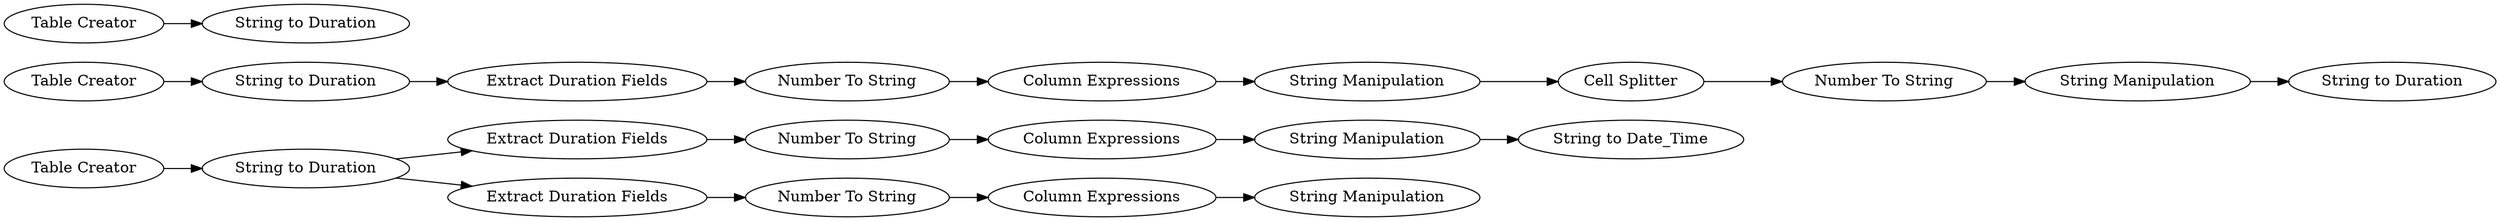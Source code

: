 digraph {
	15 [label="Table Creator"]
	16 [label="String to Duration"]
	17 [label="Column Expressions"]
	18 [label="String Manipulation"]
	19 [label="Extract Duration Fields"]
	20 [label="String to Date_Time"]
	21 [label="Number To String"]
	22 [label="Extract Duration Fields"]
	23 [label="Number To String"]
	24 [label="Column Expressions"]
	25 [label="String Manipulation"]
	26 [label="Table Creator"]
	27 [label="String to Duration"]
	31 [label="Extract Duration Fields"]
	32 [label="Number To String"]
	33 [label="Column Expressions"]
	34 [label="String Manipulation"]
	35 [label="Cell Splitter"]
	36 [label="Number To String"]
	37 [label="String Manipulation"]
	38 [label="String to Duration"]
	39 [label="Table Creator"]
	40 [label="String to Duration"]
	15 -> 16
	16 -> 19
	16 -> 22
	17 -> 18
	18 -> 20
	19 -> 21
	21 -> 17
	22 -> 23
	23 -> 24
	24 -> 25
	26 -> 27
	27 -> 31
	31 -> 32
	32 -> 33
	33 -> 34
	34 -> 35
	35 -> 36
	36 -> 37
	37 -> 38
	39 -> 40
	rankdir=LR
}
